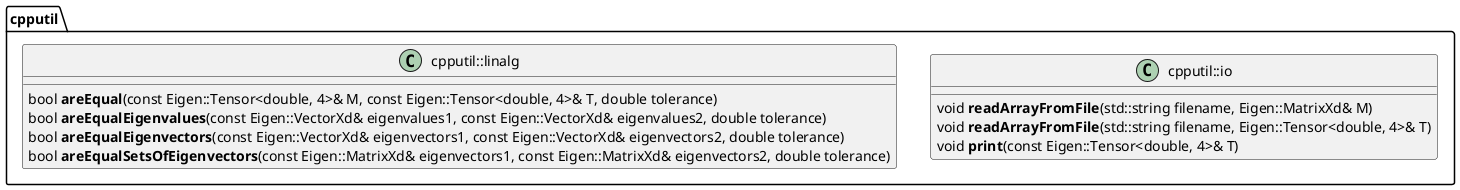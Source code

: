 @startuml


namespace cpputil {

    class cpputil::io {
        void **readArrayFromFile**(std::string filename, Eigen::MatrixXd& M)
        void **readArrayFromFile**(std::string filename, Eigen::Tensor<double, 4>& T)
        void **print**(const Eigen::Tensor<double, 4>& T)
    }

    class cpputil::linalg {
        bool **areEqual**(const Eigen::Tensor<double, 4>& M, const Eigen::Tensor<double, 4>& T, double tolerance)
        bool **areEqualEigenvalues**(const Eigen::VectorXd& eigenvalues1, const Eigen::VectorXd& eigenvalues2, double tolerance)
        bool **areEqualEigenvectors**(const Eigen::VectorXd& eigenvectors1, const Eigen::VectorXd& eigenvectors2, double tolerance)
        bool **areEqualSetsOfEigenvectors**(const Eigen::MatrixXd& eigenvectors1, const Eigen::MatrixXd& eigenvectors2, double tolerance)
    }

}

@enduml
